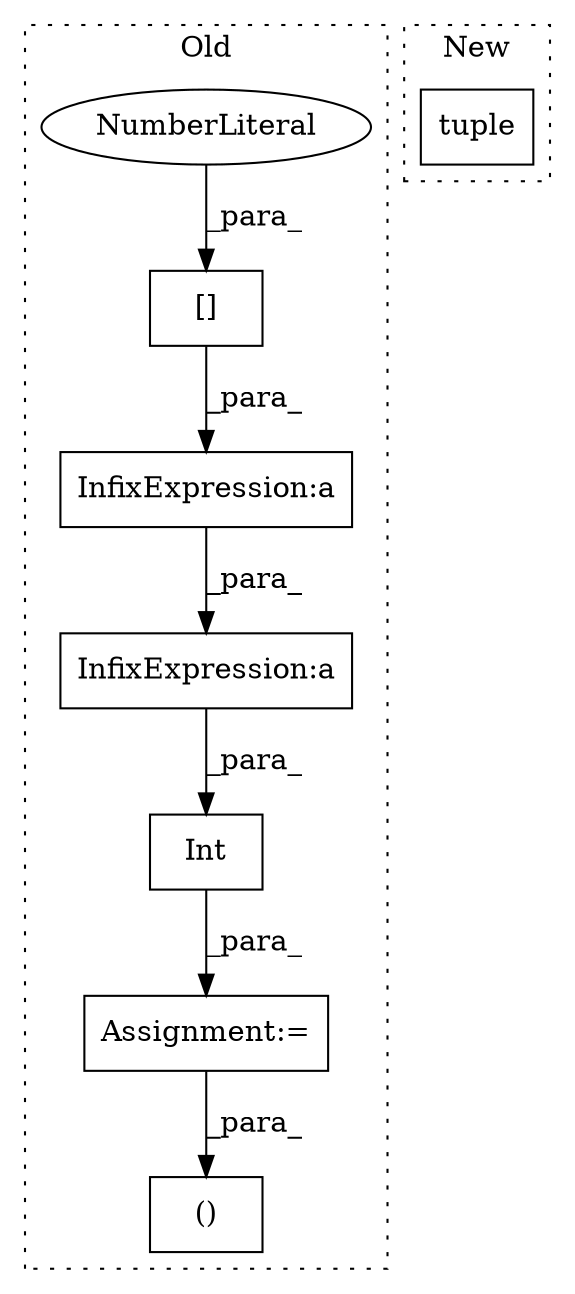 digraph G {
subgraph cluster0 {
1 [label="Int" a="32" s="652,681" l="4,1" shape="box"];
3 [label="Assignment:=" a="7" s="646" l="6" shape="box"];
4 [label="InfixExpression:a" a="27" s="677" l="3" shape="box"];
5 [label="InfixExpression:a" a="27" s="672" l="3" shape="box"];
6 [label="[]" a="2" s="657,671" l="13,1" shape="box"];
7 [label="()" a="106" s="931" l="45" shape="box"];
8 [label="NumberLiteral" a="34" s="670" l="1" shape="ellipse"];
label = "Old";
style="dotted";
}
subgraph cluster1 {
2 [label="tuple" a="32" s="677,724" l="6,1" shape="box"];
label = "New";
style="dotted";
}
1 -> 3 [label="_para_"];
3 -> 7 [label="_para_"];
4 -> 1 [label="_para_"];
5 -> 4 [label="_para_"];
6 -> 5 [label="_para_"];
8 -> 6 [label="_para_"];
}